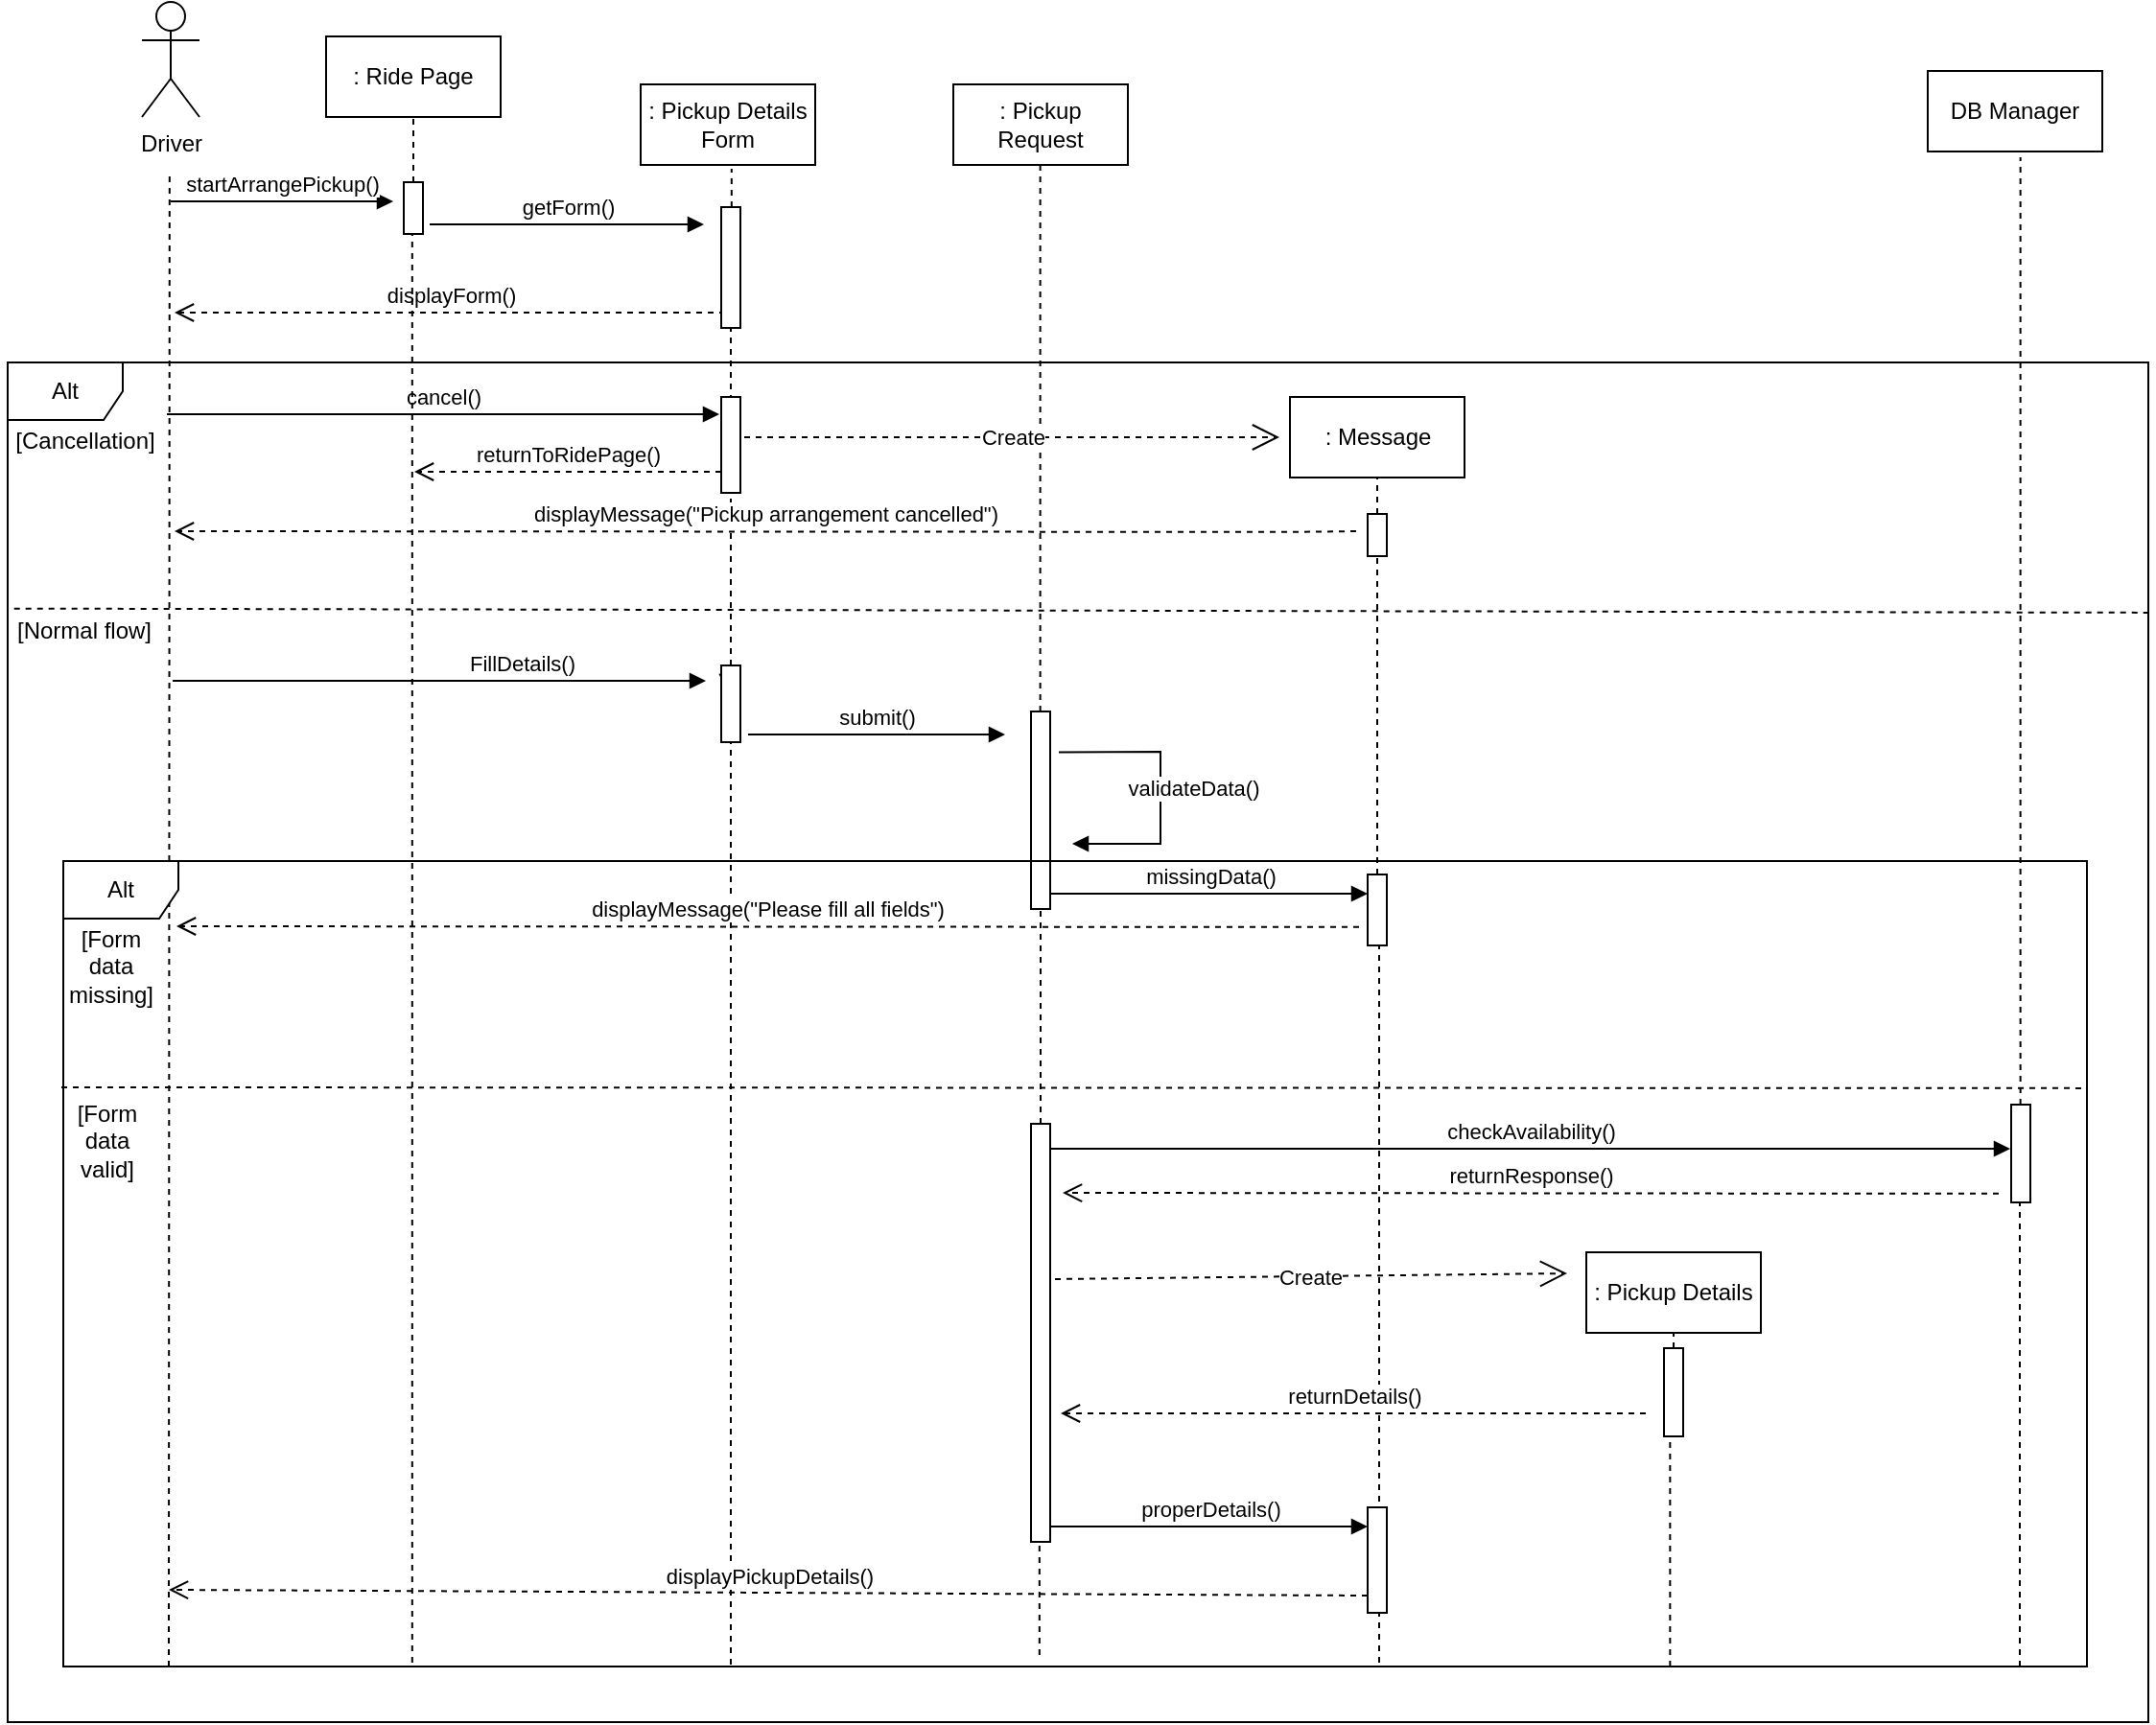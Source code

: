 <mxfile version="26.2.14">
  <diagram name="Page-1" id="2YBvvXClWsGukQMizWep">
    <mxGraphModel dx="1254" dy="1237" grid="0" gridSize="10" guides="1" tooltips="1" connect="1" arrows="1" fold="1" page="0" pageScale="1" pageWidth="850" pageHeight="1100" background="none" math="0" shadow="0">
      <root>
        <mxCell id="0" />
        <mxCell id="1" parent="0" />
        <mxCell id="fQcYbc_jI2bmJIxMiMPl-1" value="Driver" style="shape=umlActor;verticalLabelPosition=bottom;verticalAlign=top;html=1;" vertex="1" parent="1">
          <mxGeometry x="398" y="35" width="30" height="60" as="geometry" />
        </mxCell>
        <mxCell id="fQcYbc_jI2bmJIxMiMPl-3" value="" style="endArrow=none;dashed=1;html=1;rounded=0;" edge="1" parent="1">
          <mxGeometry width="50" height="50" relative="1" as="geometry">
            <mxPoint x="412" y="903" as="sourcePoint" />
            <mxPoint x="412.41" y="123" as="targetPoint" />
          </mxGeometry>
        </mxCell>
        <mxCell id="fQcYbc_jI2bmJIxMiMPl-6" value=": Ride Page" style="html=1;whiteSpace=wrap;" vertex="1" parent="1">
          <mxGeometry x="494" y="53" width="91" height="42" as="geometry" />
        </mxCell>
        <mxCell id="fQcYbc_jI2bmJIxMiMPl-8" value=": Pickup Details Form" style="html=1;whiteSpace=wrap;" vertex="1" parent="1">
          <mxGeometry x="658" y="78" width="91" height="42" as="geometry" />
        </mxCell>
        <mxCell id="fQcYbc_jI2bmJIxMiMPl-9" value=": Pickup Request" style="html=1;whiteSpace=wrap;" vertex="1" parent="1">
          <mxGeometry x="821" y="78" width="91" height="42" as="geometry" />
        </mxCell>
        <mxCell id="fQcYbc_jI2bmJIxMiMPl-10" value=":&amp;nbsp;&lt;span style=&quot;background-color: transparent; color: light-dark(rgb(0, 0, 0), rgb(255, 255, 255));&quot;&gt;Message&lt;/span&gt;" style="html=1;whiteSpace=wrap;" vertex="1" parent="1">
          <mxGeometry x="996.5" y="241" width="91" height="42" as="geometry" />
        </mxCell>
        <mxCell id="fQcYbc_jI2bmJIxMiMPl-12" value="DB Manager" style="html=1;whiteSpace=wrap;" vertex="1" parent="1">
          <mxGeometry x="1329" y="71" width="91" height="42" as="geometry" />
        </mxCell>
        <mxCell id="fQcYbc_jI2bmJIxMiMPl-14" value="" style="endArrow=none;dashed=1;html=1;rounded=0;entryX=0.5;entryY=1;entryDx=0;entryDy=0;" edge="1" parent="1" source="fQcYbc_jI2bmJIxMiMPl-39" target="fQcYbc_jI2bmJIxMiMPl-6">
          <mxGeometry width="50" height="50" relative="1" as="geometry">
            <mxPoint x="538.91" y="901" as="sourcePoint" />
            <mxPoint x="539.32" y="121" as="targetPoint" />
          </mxGeometry>
        </mxCell>
        <mxCell id="fQcYbc_jI2bmJIxMiMPl-15" value="" style="endArrow=none;dashed=1;html=1;rounded=0;" edge="1" parent="1" source="fQcYbc_jI2bmJIxMiMPl-23">
          <mxGeometry width="50" height="50" relative="1" as="geometry">
            <mxPoint x="705" y="902" as="sourcePoint" />
            <mxPoint x="705.41" y="122" as="targetPoint" />
          </mxGeometry>
        </mxCell>
        <mxCell id="fQcYbc_jI2bmJIxMiMPl-16" value="" style="endArrow=none;dashed=1;html=1;rounded=0;" edge="1" parent="1" source="fQcYbc_jI2bmJIxMiMPl-43">
          <mxGeometry width="50" height="50" relative="1" as="geometry">
            <mxPoint x="865.91" y="897" as="sourcePoint" />
            <mxPoint x="866.32" y="117" as="targetPoint" />
          </mxGeometry>
        </mxCell>
        <mxCell id="fQcYbc_jI2bmJIxMiMPl-17" value="" style="endArrow=none;dashed=1;html=1;rounded=0;entryX=0.5;entryY=1;entryDx=0;entryDy=0;" edge="1" parent="1" source="fQcYbc_jI2bmJIxMiMPl-33" target="fQcYbc_jI2bmJIxMiMPl-10">
          <mxGeometry width="50" height="50" relative="1" as="geometry">
            <mxPoint x="1042.91" y="908" as="sourcePoint" />
            <mxPoint x="1046" y="294" as="targetPoint" />
          </mxGeometry>
        </mxCell>
        <mxCell id="fQcYbc_jI2bmJIxMiMPl-19" value="" style="endArrow=none;dashed=1;html=1;rounded=0;" edge="1" parent="1" source="fQcYbc_jI2bmJIxMiMPl-46">
          <mxGeometry width="50" height="50" relative="1" as="geometry">
            <mxPoint x="1376.91" y="896" as="sourcePoint" />
            <mxPoint x="1377.32" y="116" as="targetPoint" />
          </mxGeometry>
        </mxCell>
        <mxCell id="fQcYbc_jI2bmJIxMiMPl-21" value="startArrangePickup()" style="html=1;verticalAlign=bottom;endArrow=block;curved=0;rounded=0;" edge="1" parent="1">
          <mxGeometry width="80" relative="1" as="geometry">
            <mxPoint x="413" y="139" as="sourcePoint" />
            <mxPoint x="529" y="139" as="targetPoint" />
          </mxGeometry>
        </mxCell>
        <mxCell id="fQcYbc_jI2bmJIxMiMPl-22" value="displayForm()" style="html=1;verticalAlign=bottom;endArrow=open;dashed=1;endSize=8;curved=0;rounded=0;" edge="1" parent="1">
          <mxGeometry relative="1" as="geometry">
            <mxPoint x="702" y="197" as="sourcePoint" />
            <mxPoint x="415" y="197" as="targetPoint" />
            <Array as="points">
              <mxPoint x="661" y="197" />
            </Array>
          </mxGeometry>
        </mxCell>
        <mxCell id="fQcYbc_jI2bmJIxMiMPl-24" value="" style="endArrow=none;dashed=1;html=1;rounded=0;" edge="1" parent="1" source="fQcYbc_jI2bmJIxMiMPl-36" target="fQcYbc_jI2bmJIxMiMPl-23">
          <mxGeometry width="50" height="50" relative="1" as="geometry">
            <mxPoint x="705" y="902" as="sourcePoint" />
            <mxPoint x="705.41" y="122" as="targetPoint" />
          </mxGeometry>
        </mxCell>
        <mxCell id="fQcYbc_jI2bmJIxMiMPl-23" value="" style="html=1;points=[[0,0,0,0,5],[0,1,0,0,-5],[1,0,0,0,5],[1,1,0,0,-5]];perimeter=orthogonalPerimeter;outlineConnect=0;targetShapes=umlLifeline;portConstraint=eastwest;newEdgeStyle={&quot;curved&quot;:0,&quot;rounded&quot;:0};" vertex="1" parent="1">
          <mxGeometry x="700" y="142" width="10" height="63" as="geometry" />
        </mxCell>
        <mxCell id="fQcYbc_jI2bmJIxMiMPl-28" value="cancel()" style="html=1;verticalAlign=bottom;endArrow=block;curved=0;rounded=0;" edge="1" parent="1">
          <mxGeometry width="80" relative="1" as="geometry">
            <mxPoint x="411" y="250" as="sourcePoint" />
            <mxPoint x="699" y="250" as="targetPoint" />
          </mxGeometry>
        </mxCell>
        <mxCell id="fQcYbc_jI2bmJIxMiMPl-29" value="returnToRidePage()" style="html=1;verticalAlign=bottom;endArrow=open;dashed=1;endSize=8;curved=0;rounded=0;" edge="1" parent="1">
          <mxGeometry relative="1" as="geometry">
            <mxPoint x="700" y="280" as="sourcePoint" />
            <mxPoint x="540" y="280" as="targetPoint" />
            <Array as="points">
              <mxPoint x="659" y="280" />
            </Array>
          </mxGeometry>
        </mxCell>
        <mxCell id="fQcYbc_jI2bmJIxMiMPl-30" value="" style="html=1;points=[[0,0,0,0,5],[0,1,0,0,-5],[1,0,0,0,5],[1,1,0,0,-5]];perimeter=orthogonalPerimeter;outlineConnect=0;targetShapes=umlLifeline;portConstraint=eastwest;newEdgeStyle={&quot;curved&quot;:0,&quot;rounded&quot;:0};" vertex="1" parent="1">
          <mxGeometry x="700" y="241" width="10" height="50" as="geometry" />
        </mxCell>
        <mxCell id="fQcYbc_jI2bmJIxMiMPl-31" value="FillDetails()" style="html=1;verticalAlign=bottom;endArrow=block;curved=0;rounded=0;" edge="1" parent="1" source="fQcYbc_jI2bmJIxMiMPl-36">
          <mxGeometry x="0.048" y="-107" width="80" relative="1" as="geometry">
            <mxPoint x="415" y="394" as="sourcePoint" />
            <mxPoint x="703" y="394" as="targetPoint" />
            <mxPoint as="offset" />
          </mxGeometry>
        </mxCell>
        <mxCell id="fQcYbc_jI2bmJIxMiMPl-32" value="Create" style="endArrow=open;endSize=12;dashed=1;html=1;rounded=0;" edge="1" parent="1">
          <mxGeometry width="160" relative="1" as="geometry">
            <mxPoint x="712" y="262" as="sourcePoint" />
            <mxPoint x="991" y="262" as="targetPoint" />
          </mxGeometry>
        </mxCell>
        <mxCell id="fQcYbc_jI2bmJIxMiMPl-34" value="" style="endArrow=none;dashed=1;html=1;rounded=0;" edge="1" parent="1" source="fQcYbc_jI2bmJIxMiMPl-54" target="fQcYbc_jI2bmJIxMiMPl-33">
          <mxGeometry width="50" height="50" relative="1" as="geometry">
            <mxPoint x="1042.91" y="908" as="sourcePoint" />
            <mxPoint x="1046" y="294" as="targetPoint" />
          </mxGeometry>
        </mxCell>
        <mxCell id="fQcYbc_jI2bmJIxMiMPl-33" value="" style="html=1;points=[[0,0,0,0,5],[0,1,0,0,-5],[1,0,0,0,5],[1,1,0,0,-5]];perimeter=orthogonalPerimeter;outlineConnect=0;targetShapes=umlLifeline;portConstraint=eastwest;newEdgeStyle={&quot;curved&quot;:0,&quot;rounded&quot;:0};" vertex="1" parent="1">
          <mxGeometry x="1037" y="302" width="10" height="22" as="geometry" />
        </mxCell>
        <mxCell id="fQcYbc_jI2bmJIxMiMPl-35" value="displayMessage(&quot;Pickup arrangement cancelled&quot;)" style="html=1;verticalAlign=bottom;endArrow=open;dashed=1;endSize=8;curved=0;rounded=0;" edge="1" parent="1">
          <mxGeometry x="0.001" relative="1" as="geometry">
            <mxPoint x="1031" y="311" as="sourcePoint" />
            <mxPoint x="415" y="311" as="targetPoint" />
            <Array as="points">
              <mxPoint x="999" y="311.41" />
            </Array>
            <mxPoint as="offset" />
          </mxGeometry>
        </mxCell>
        <mxCell id="fQcYbc_jI2bmJIxMiMPl-37" value="" style="endArrow=none;dashed=1;html=1;rounded=0;" edge="1" parent="1" target="fQcYbc_jI2bmJIxMiMPl-36">
          <mxGeometry width="50" height="50" relative="1" as="geometry">
            <mxPoint x="705" y="902" as="sourcePoint" />
            <mxPoint x="705" y="205" as="targetPoint" />
          </mxGeometry>
        </mxCell>
        <mxCell id="fQcYbc_jI2bmJIxMiMPl-38" value="" style="html=1;verticalAlign=bottom;endArrow=block;curved=0;rounded=0;" edge="1" parent="1">
          <mxGeometry width="80" relative="1" as="geometry">
            <mxPoint x="414" y="389" as="sourcePoint" />
            <mxPoint x="692" y="389" as="targetPoint" />
          </mxGeometry>
        </mxCell>
        <mxCell id="fQcYbc_jI2bmJIxMiMPl-36" value="" style="html=1;points=[[0,0,0,0,5],[0,1,0,0,-5],[1,0,0,0,5],[1,1,0,0,-5]];perimeter=orthogonalPerimeter;outlineConnect=0;targetShapes=umlLifeline;portConstraint=eastwest;newEdgeStyle={&quot;curved&quot;:0,&quot;rounded&quot;:0};" vertex="1" parent="1">
          <mxGeometry x="700" y="381" width="10" height="40" as="geometry" />
        </mxCell>
        <mxCell id="fQcYbc_jI2bmJIxMiMPl-40" value="" style="endArrow=none;dashed=1;html=1;rounded=0;" edge="1" parent="1" target="fQcYbc_jI2bmJIxMiMPl-39">
          <mxGeometry width="50" height="50" relative="1" as="geometry">
            <mxPoint x="538.91" y="901" as="sourcePoint" />
            <mxPoint x="539.32" y="121" as="targetPoint" />
          </mxGeometry>
        </mxCell>
        <mxCell id="fQcYbc_jI2bmJIxMiMPl-39" value="" style="html=1;points=[[0,0,0,0,5],[0,1,0,0,-5],[1,0,0,0,5],[1,1,0,0,-5]];perimeter=orthogonalPerimeter;outlineConnect=0;targetShapes=umlLifeline;portConstraint=eastwest;newEdgeStyle={&quot;curved&quot;:0,&quot;rounded&quot;:0};" vertex="1" parent="1">
          <mxGeometry x="534.5" y="129" width="10" height="27" as="geometry" />
        </mxCell>
        <mxCell id="fQcYbc_jI2bmJIxMiMPl-41" value="getForm()" style="html=1;verticalAlign=bottom;endArrow=block;curved=0;rounded=0;" edge="1" parent="1">
          <mxGeometry width="80" relative="1" as="geometry">
            <mxPoint x="548" y="151" as="sourcePoint" />
            <mxPoint x="691" y="151" as="targetPoint" />
          </mxGeometry>
        </mxCell>
        <mxCell id="fQcYbc_jI2bmJIxMiMPl-42" value="submit()" style="html=1;verticalAlign=bottom;endArrow=block;curved=0;rounded=0;" edge="1" parent="1">
          <mxGeometry width="80" relative="1" as="geometry">
            <mxPoint x="714" y="417" as="sourcePoint" />
            <mxPoint x="848" y="417" as="targetPoint" />
          </mxGeometry>
        </mxCell>
        <mxCell id="fQcYbc_jI2bmJIxMiMPl-44" value="" style="endArrow=none;dashed=1;html=1;rounded=0;" edge="1" parent="1" source="fQcYbc_jI2bmJIxMiMPl-58" target="fQcYbc_jI2bmJIxMiMPl-43">
          <mxGeometry width="50" height="50" relative="1" as="geometry">
            <mxPoint x="865.91" y="897" as="sourcePoint" />
            <mxPoint x="866.32" y="117" as="targetPoint" />
          </mxGeometry>
        </mxCell>
        <mxCell id="fQcYbc_jI2bmJIxMiMPl-43" value="" style="html=1;points=[[0,0,0,0,5],[0,1,0,0,-5],[1,0,0,0,5],[1,1,0,0,-5]];perimeter=orthogonalPerimeter;outlineConnect=0;targetShapes=umlLifeline;portConstraint=eastwest;newEdgeStyle={&quot;curved&quot;:0,&quot;rounded&quot;:0};" vertex="1" parent="1">
          <mxGeometry x="861.5" y="405" width="10" height="103" as="geometry" />
        </mxCell>
        <mxCell id="fQcYbc_jI2bmJIxMiMPl-45" value="validateData()" style="html=1;verticalAlign=bottom;endArrow=block;curved=0;rounded=0;" edge="1" parent="1">
          <mxGeometry x="0.102" y="17" width="80" relative="1" as="geometry">
            <mxPoint x="876" y="426.29" as="sourcePoint" />
            <mxPoint x="883" y="474" as="targetPoint" />
            <Array as="points">
              <mxPoint x="929" y="426" />
              <mxPoint x="929" y="458" />
              <mxPoint x="929" y="474" />
            </Array>
            <mxPoint as="offset" />
          </mxGeometry>
        </mxCell>
        <mxCell id="fQcYbc_jI2bmJIxMiMPl-47" value="" style="endArrow=none;dashed=1;html=1;rounded=0;" edge="1" parent="1" target="fQcYbc_jI2bmJIxMiMPl-46">
          <mxGeometry width="50" height="50" relative="1" as="geometry">
            <mxPoint x="1377" y="903" as="sourcePoint" />
            <mxPoint x="1377.32" y="116" as="targetPoint" />
          </mxGeometry>
        </mxCell>
        <mxCell id="fQcYbc_jI2bmJIxMiMPl-46" value="" style="html=1;points=[[0,0,0,0,5],[0,1,0,0,-5],[1,0,0,0,5],[1,1,0,0,-5]];perimeter=orthogonalPerimeter;outlineConnect=0;targetShapes=umlLifeline;portConstraint=eastwest;newEdgeStyle={&quot;curved&quot;:0,&quot;rounded&quot;:0};" vertex="1" parent="1">
          <mxGeometry x="1372.5" y="610" width="10" height="51" as="geometry" />
        </mxCell>
        <mxCell id="fQcYbc_jI2bmJIxMiMPl-48" value="returnResponse()" style="html=1;verticalAlign=bottom;endArrow=open;dashed=1;endSize=8;curved=0;rounded=0;" edge="1" parent="1">
          <mxGeometry relative="1" as="geometry">
            <mxPoint x="1366" y="656.41" as="sourcePoint" />
            <mxPoint x="878" y="656" as="targetPoint" />
            <Array as="points">
              <mxPoint x="1325" y="656.41" />
            </Array>
          </mxGeometry>
        </mxCell>
        <mxCell id="fQcYbc_jI2bmJIxMiMPl-49" value="" style="endArrow=none;dashed=1;html=1;rounded=0;" edge="1" parent="1" source="fQcYbc_jI2bmJIxMiMPl-62" target="fQcYbc_jI2bmJIxMiMPl-11">
          <mxGeometry width="50" height="50" relative="1" as="geometry">
            <mxPoint x="1193.91" y="1149" as="sourcePoint" />
            <mxPoint x="1194.32" y="369" as="targetPoint" />
          </mxGeometry>
        </mxCell>
        <mxCell id="fQcYbc_jI2bmJIxMiMPl-11" value=": Pickup Details" style="html=1;whiteSpace=wrap;" vertex="1" parent="1">
          <mxGeometry x="1151" y="687" width="91" height="42" as="geometry" />
        </mxCell>
        <mxCell id="fQcYbc_jI2bmJIxMiMPl-55" value="" style="endArrow=none;dashed=1;html=1;rounded=0;" edge="1" parent="1" target="fQcYbc_jI2bmJIxMiMPl-54">
          <mxGeometry width="50" height="50" relative="1" as="geometry">
            <mxPoint x="1043" y="901" as="sourcePoint" />
            <mxPoint x="1043" y="323" as="targetPoint" />
          </mxGeometry>
        </mxCell>
        <mxCell id="fQcYbc_jI2bmJIxMiMPl-54" value="" style="html=1;points=[[0,0,0,0,5],[0,1,0,0,-5],[1,0,0,0,5],[1,1,0,0,-5]];perimeter=orthogonalPerimeter;outlineConnect=0;targetShapes=umlLifeline;portConstraint=eastwest;newEdgeStyle={&quot;curved&quot;:0,&quot;rounded&quot;:0};" vertex="1" parent="1">
          <mxGeometry x="1037" y="490" width="10" height="37" as="geometry" />
        </mxCell>
        <mxCell id="fQcYbc_jI2bmJIxMiMPl-56" value="displayMessage(&quot;Please fill all fields&quot;)" style="html=1;verticalAlign=bottom;endArrow=open;dashed=1;endSize=8;curved=0;rounded=0;" edge="1" parent="1">
          <mxGeometry relative="1" as="geometry">
            <mxPoint x="1032.5" y="517.41" as="sourcePoint" />
            <mxPoint x="416" y="517" as="targetPoint" />
            <Array as="points">
              <mxPoint x="991.5" y="517.41" />
            </Array>
          </mxGeometry>
        </mxCell>
        <mxCell id="fQcYbc_jI2bmJIxMiMPl-57" value="checkAvailability()" style="html=1;verticalAlign=bottom;endArrow=block;curved=0;rounded=0;" edge="1" parent="1">
          <mxGeometry width="80" relative="1" as="geometry">
            <mxPoint x="871.5" y="633" as="sourcePoint" />
            <mxPoint x="1372" y="633" as="targetPoint" />
          </mxGeometry>
        </mxCell>
        <mxCell id="fQcYbc_jI2bmJIxMiMPl-59" value="" style="endArrow=none;dashed=1;html=1;rounded=0;" edge="1" parent="1" target="fQcYbc_jI2bmJIxMiMPl-58">
          <mxGeometry width="50" height="50" relative="1" as="geometry">
            <mxPoint x="865.91" y="897" as="sourcePoint" />
            <mxPoint x="866" y="554" as="targetPoint" />
          </mxGeometry>
        </mxCell>
        <mxCell id="fQcYbc_jI2bmJIxMiMPl-58" value="" style="html=1;points=[[0,0,0,0,5],[0,1,0,0,-5],[1,0,0,0,5],[1,1,0,0,-5]];perimeter=orthogonalPerimeter;outlineConnect=0;targetShapes=umlLifeline;portConstraint=eastwest;newEdgeStyle={&quot;curved&quot;:0,&quot;rounded&quot;:0};" vertex="1" parent="1">
          <mxGeometry x="861.5" y="620" width="10" height="218" as="geometry" />
        </mxCell>
        <mxCell id="fQcYbc_jI2bmJIxMiMPl-60" value="Create" style="endArrow=open;endSize=12;dashed=1;html=1;rounded=0;" edge="1" parent="1">
          <mxGeometry width="160" relative="1" as="geometry">
            <mxPoint x="874" y="701" as="sourcePoint" />
            <mxPoint x="1141" y="698" as="targetPoint" />
          </mxGeometry>
        </mxCell>
        <mxCell id="fQcYbc_jI2bmJIxMiMPl-61" value="returnDetails()" style="html=1;verticalAlign=bottom;endArrow=open;dashed=1;endSize=8;curved=0;rounded=0;" edge="1" parent="1">
          <mxGeometry relative="1" as="geometry">
            <mxPoint x="1182" y="771" as="sourcePoint" />
            <mxPoint x="877" y="771" as="targetPoint" />
            <Array as="points">
              <mxPoint x="1141" y="771" />
            </Array>
          </mxGeometry>
        </mxCell>
        <mxCell id="fQcYbc_jI2bmJIxMiMPl-63" value="" style="endArrow=none;dashed=1;html=1;rounded=0;exitX=0.794;exitY=1;exitDx=0;exitDy=0;exitPerimeter=0;" edge="1" parent="1" source="fQcYbc_jI2bmJIxMiMPl-65" target="fQcYbc_jI2bmJIxMiMPl-62">
          <mxGeometry width="50" height="50" relative="1" as="geometry">
            <mxPoint x="1193.91" y="1149" as="sourcePoint" />
            <mxPoint x="1196" y="729" as="targetPoint" />
          </mxGeometry>
        </mxCell>
        <mxCell id="fQcYbc_jI2bmJIxMiMPl-62" value="" style="html=1;points=[[0,0,0,0,5],[0,1,0,0,-5],[1,0,0,0,5],[1,1,0,0,-5]];perimeter=orthogonalPerimeter;outlineConnect=0;targetShapes=umlLifeline;portConstraint=eastwest;newEdgeStyle={&quot;curved&quot;:0,&quot;rounded&quot;:0};" vertex="1" parent="1">
          <mxGeometry x="1191.5" y="737" width="10" height="46" as="geometry" />
        </mxCell>
        <mxCell id="fQcYbc_jI2bmJIxMiMPl-65" value="Alt" style="shape=umlFrame;whiteSpace=wrap;html=1;pointerEvents=0;" vertex="1" parent="1">
          <mxGeometry x="357" y="483" width="1055" height="420" as="geometry" />
        </mxCell>
        <mxCell id="fQcYbc_jI2bmJIxMiMPl-66" value="Alt" style="shape=umlFrame;whiteSpace=wrap;html=1;pointerEvents=0;" vertex="1" parent="1">
          <mxGeometry x="328" y="223" width="1116" height="709" as="geometry" />
        </mxCell>
        <mxCell id="fQcYbc_jI2bmJIxMiMPl-67" value="[Cancellation]" style="text;html=1;align=center;verticalAlign=middle;whiteSpace=wrap;rounded=0;" vertex="1" parent="1">
          <mxGeometry x="349" y="252" width="39" height="23" as="geometry" />
        </mxCell>
        <mxCell id="fQcYbc_jI2bmJIxMiMPl-68" value="[Form data missing]" style="text;html=1;align=center;verticalAlign=middle;whiteSpace=wrap;rounded=0;" vertex="1" parent="1">
          <mxGeometry x="353" y="532" width="57.5" height="12" as="geometry" />
        </mxCell>
        <mxCell id="fQcYbc_jI2bmJIxMiMPl-70" value="" style="html=1;points=[[0,0,0,0,5],[0,1,0,0,-5],[1,0,0,0,5],[1,1,0,0,-5]];perimeter=orthogonalPerimeter;outlineConnect=0;targetShapes=umlLifeline;portConstraint=eastwest;newEdgeStyle={&quot;curved&quot;:0,&quot;rounded&quot;:0};" vertex="1" parent="1">
          <mxGeometry x="1037" y="820" width="10" height="55" as="geometry" />
        </mxCell>
        <mxCell id="fQcYbc_jI2bmJIxMiMPl-73" value="" style="endArrow=none;dashed=1;html=1;rounded=0;entryX=1;entryY=0.282;entryDx=0;entryDy=0;entryPerimeter=0;" edge="1" parent="1" target="fQcYbc_jI2bmJIxMiMPl-65">
          <mxGeometry width="50" height="50" relative="1" as="geometry">
            <mxPoint x="356" y="601" as="sourcePoint" />
            <mxPoint x="410.5" y="568" as="targetPoint" />
          </mxGeometry>
        </mxCell>
        <mxCell id="fQcYbc_jI2bmJIxMiMPl-74" value="[Form data valid]" style="text;html=1;align=center;verticalAlign=middle;whiteSpace=wrap;rounded=0;" vertex="1" parent="1">
          <mxGeometry x="357" y="623" width="46" height="12" as="geometry" />
        </mxCell>
        <mxCell id="fQcYbc_jI2bmJIxMiMPl-76" value="displayPickupDetails()" style="html=1;verticalAlign=bottom;endArrow=open;dashed=1;endSize=8;curved=0;rounded=0;" edge="1" parent="1">
          <mxGeometry relative="1" as="geometry">
            <mxPoint x="1037" y="866" as="sourcePoint" />
            <mxPoint x="412" y="863" as="targetPoint" />
          </mxGeometry>
        </mxCell>
        <mxCell id="fQcYbc_jI2bmJIxMiMPl-77" value="" style="endArrow=none;dashed=1;html=1;rounded=0;exitX=0.003;exitY=0.181;exitDx=0;exitDy=0;exitPerimeter=0;entryX=1.001;entryY=0.184;entryDx=0;entryDy=0;entryPerimeter=0;" edge="1" parent="1" source="fQcYbc_jI2bmJIxMiMPl-66" target="fQcYbc_jI2bmJIxMiMPl-66">
          <mxGeometry width="50" height="50" relative="1" as="geometry">
            <mxPoint x="865" y="533" as="sourcePoint" />
            <mxPoint x="915" y="483" as="targetPoint" />
          </mxGeometry>
        </mxCell>
        <mxCell id="fQcYbc_jI2bmJIxMiMPl-78" value="[Normal&amp;nbsp;&lt;span style=&quot;background-color: transparent; color: light-dark(rgb(0, 0, 0), rgb(255, 255, 255));&quot;&gt;flow]&lt;/span&gt;" style="text;html=1;align=center;verticalAlign=middle;whiteSpace=wrap;rounded=0;" vertex="1" parent="1">
          <mxGeometry x="324" y="358" width="88" height="9" as="geometry" />
        </mxCell>
        <mxCell id="fQcYbc_jI2bmJIxMiMPl-83" value="missingData()" style="html=1;verticalAlign=bottom;endArrow=block;curved=0;rounded=0;" edge="1" parent="1">
          <mxGeometry width="80" relative="1" as="geometry">
            <mxPoint x="871.5" y="500" as="sourcePoint" />
            <mxPoint x="1037" y="500" as="targetPoint" />
          </mxGeometry>
        </mxCell>
        <mxCell id="fQcYbc_jI2bmJIxMiMPl-84" value="properDetails()" style="html=1;verticalAlign=bottom;endArrow=block;curved=0;rounded=0;" edge="1" parent="1">
          <mxGeometry width="80" relative="1" as="geometry">
            <mxPoint x="871.5" y="830" as="sourcePoint" />
            <mxPoint x="1037" y="830" as="targetPoint" />
          </mxGeometry>
        </mxCell>
      </root>
    </mxGraphModel>
  </diagram>
</mxfile>
